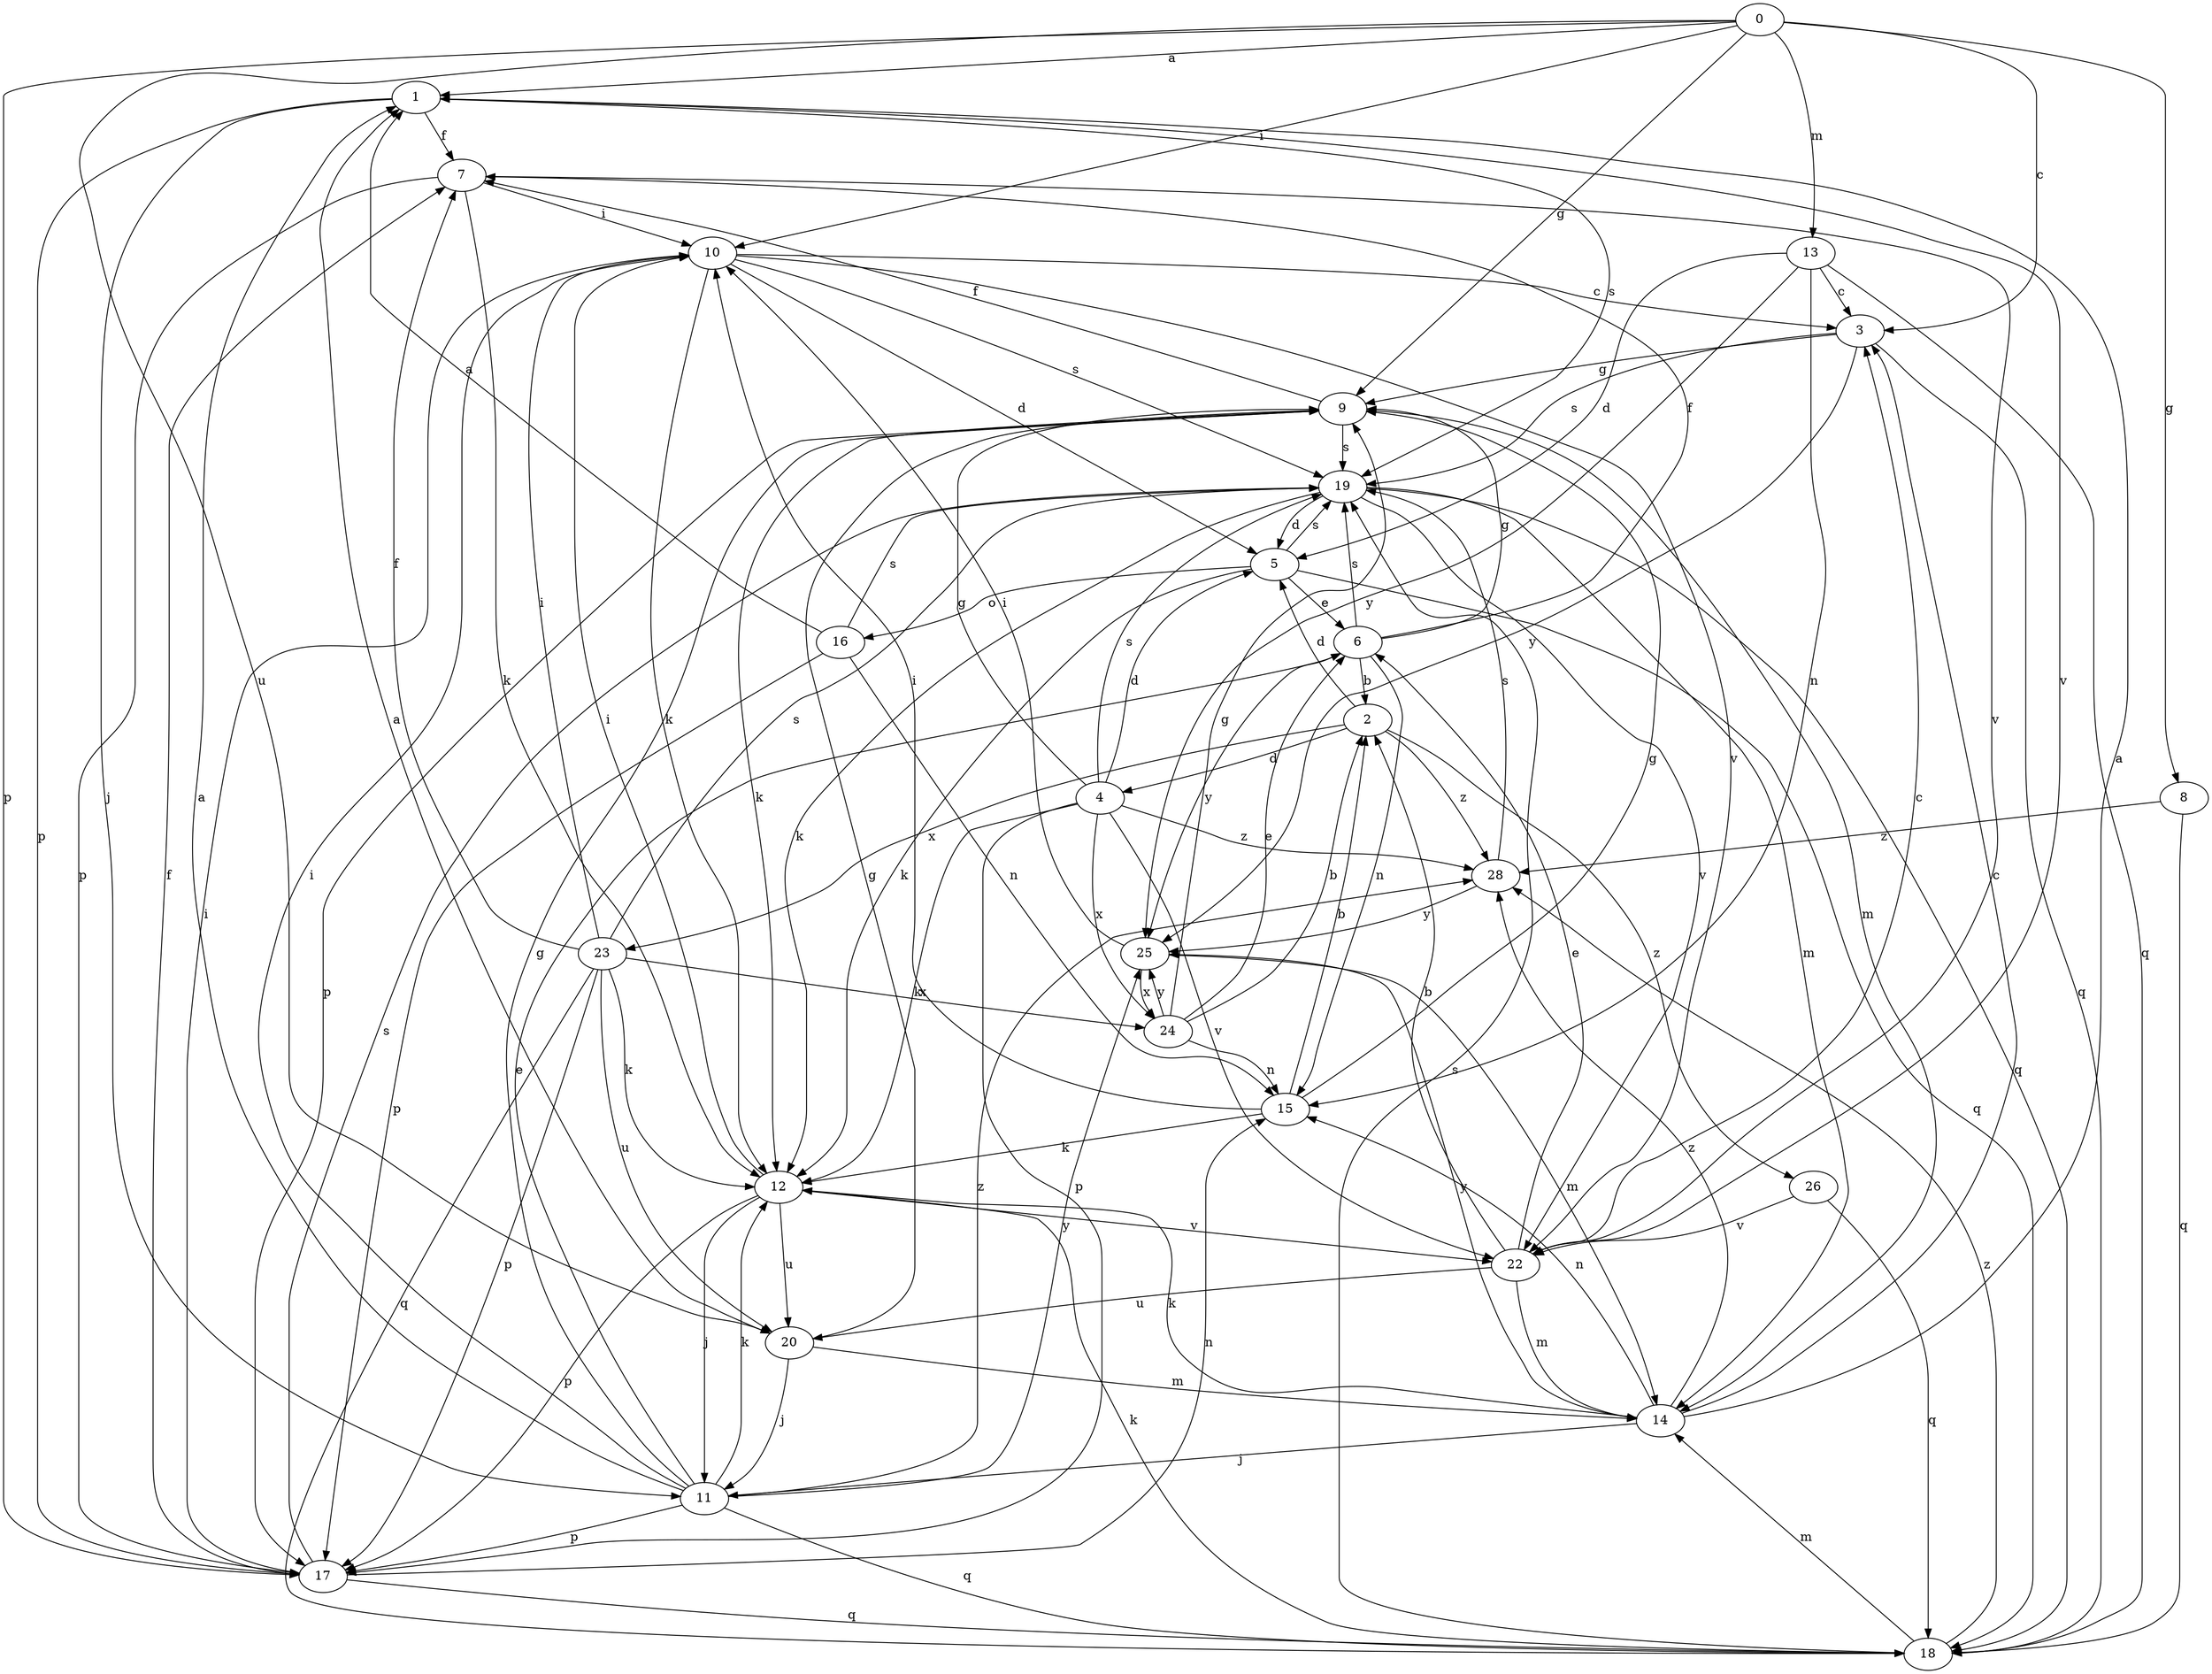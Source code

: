 strict digraph  {
0;
1;
2;
3;
4;
5;
6;
7;
8;
9;
10;
11;
12;
13;
14;
15;
16;
17;
18;
19;
20;
22;
23;
24;
25;
26;
28;
0 -> 1  [label=a];
0 -> 3  [label=c];
0 -> 8  [label=g];
0 -> 9  [label=g];
0 -> 10  [label=i];
0 -> 13  [label=m];
0 -> 17  [label=p];
0 -> 20  [label=u];
1 -> 7  [label=f];
1 -> 11  [label=j];
1 -> 17  [label=p];
1 -> 19  [label=s];
1 -> 22  [label=v];
2 -> 4  [label=d];
2 -> 5  [label=d];
2 -> 23  [label=x];
2 -> 26  [label=z];
2 -> 28  [label=z];
3 -> 9  [label=g];
3 -> 18  [label=q];
3 -> 19  [label=s];
3 -> 25  [label=y];
4 -> 5  [label=d];
4 -> 9  [label=g];
4 -> 12  [label=k];
4 -> 17  [label=p];
4 -> 19  [label=s];
4 -> 22  [label=v];
4 -> 24  [label=x];
4 -> 28  [label=z];
5 -> 6  [label=e];
5 -> 12  [label=k];
5 -> 16  [label=o];
5 -> 18  [label=q];
5 -> 19  [label=s];
6 -> 2  [label=b];
6 -> 7  [label=f];
6 -> 9  [label=g];
6 -> 15  [label=n];
6 -> 19  [label=s];
6 -> 25  [label=y];
7 -> 10  [label=i];
7 -> 12  [label=k];
7 -> 17  [label=p];
7 -> 22  [label=v];
8 -> 18  [label=q];
8 -> 28  [label=z];
9 -> 7  [label=f];
9 -> 12  [label=k];
9 -> 14  [label=m];
9 -> 17  [label=p];
9 -> 19  [label=s];
10 -> 3  [label=c];
10 -> 5  [label=d];
10 -> 12  [label=k];
10 -> 19  [label=s];
10 -> 22  [label=v];
11 -> 1  [label=a];
11 -> 6  [label=e];
11 -> 9  [label=g];
11 -> 10  [label=i];
11 -> 12  [label=k];
11 -> 17  [label=p];
11 -> 18  [label=q];
11 -> 25  [label=y];
11 -> 28  [label=z];
12 -> 10  [label=i];
12 -> 11  [label=j];
12 -> 17  [label=p];
12 -> 20  [label=u];
12 -> 22  [label=v];
13 -> 3  [label=c];
13 -> 5  [label=d];
13 -> 15  [label=n];
13 -> 18  [label=q];
13 -> 25  [label=y];
14 -> 1  [label=a];
14 -> 3  [label=c];
14 -> 11  [label=j];
14 -> 12  [label=k];
14 -> 15  [label=n];
14 -> 25  [label=y];
14 -> 28  [label=z];
15 -> 2  [label=b];
15 -> 9  [label=g];
15 -> 10  [label=i];
15 -> 12  [label=k];
16 -> 1  [label=a];
16 -> 15  [label=n];
16 -> 17  [label=p];
16 -> 19  [label=s];
17 -> 7  [label=f];
17 -> 10  [label=i];
17 -> 15  [label=n];
17 -> 18  [label=q];
17 -> 19  [label=s];
18 -> 12  [label=k];
18 -> 14  [label=m];
18 -> 19  [label=s];
18 -> 28  [label=z];
19 -> 5  [label=d];
19 -> 12  [label=k];
19 -> 14  [label=m];
19 -> 18  [label=q];
19 -> 22  [label=v];
20 -> 1  [label=a];
20 -> 9  [label=g];
20 -> 11  [label=j];
20 -> 14  [label=m];
22 -> 2  [label=b];
22 -> 3  [label=c];
22 -> 6  [label=e];
22 -> 14  [label=m];
22 -> 20  [label=u];
23 -> 7  [label=f];
23 -> 10  [label=i];
23 -> 12  [label=k];
23 -> 17  [label=p];
23 -> 18  [label=q];
23 -> 19  [label=s];
23 -> 20  [label=u];
23 -> 24  [label=x];
24 -> 2  [label=b];
24 -> 6  [label=e];
24 -> 9  [label=g];
24 -> 15  [label=n];
24 -> 25  [label=y];
25 -> 10  [label=i];
25 -> 14  [label=m];
25 -> 24  [label=x];
26 -> 18  [label=q];
26 -> 22  [label=v];
28 -> 19  [label=s];
28 -> 25  [label=y];
}
